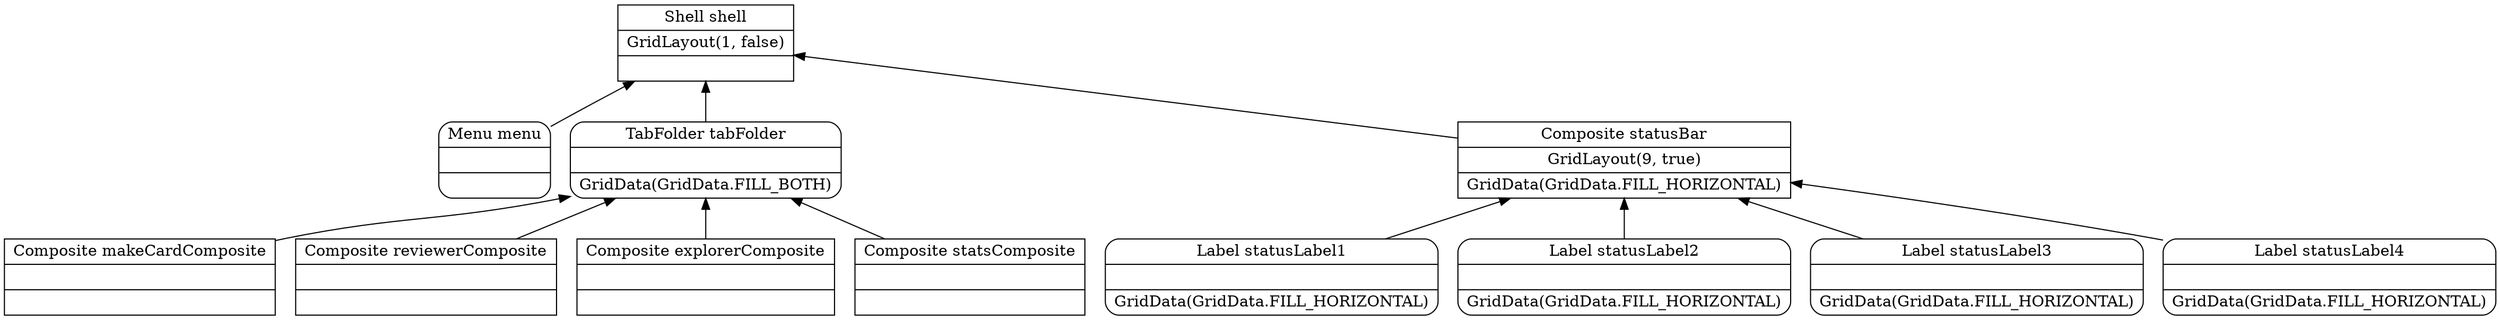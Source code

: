 digraph MainWindow {
    rankdir = BT;

    node [shape = record];

    sh [ label = "{Shell shell|GridLayout(1, false)|}" ];
    me [ shape = Mrecord, label = "{Menu menu||}" ];
    tf [ shape = Mrecord, label = "{TabFolder tabFolder||GridData(GridData.FILL_BOTH)}" ];
    cs [ label = "{Composite statusBar|GridLayout(9, true)|GridData(GridData.FILL_HORIZONTAL)}" ];
    c1 [ label = "{Composite makeCardComposite||}" ];
    c2 [ label = "{Composite reviewerComposite||}" ];
    c3 [ label = "{Composite explorerComposite||}" ];
    c4 [ label = "{Composite statsComposite||}" ];
    l1 [ shape = Mrecord, label = "{Label statusLabel1||GridData(GridData.FILL_HORIZONTAL)}" ];
    l2 [ shape = Mrecord, label = "{Label statusLabel2||GridData(GridData.FILL_HORIZONTAL)}" ];
    l3 [ shape = Mrecord, label = "{Label statusLabel3||GridData(GridData.FILL_HORIZONTAL)}" ];
    l4 [ shape = Mrecord, label = "{Label statusLabel4||GridData(GridData.FILL_HORIZONTAL)}" ];

    me -> sh;
    tf -> sh;
    cs -> sh;
    c1 -> tf;
    c2 -> tf;
    c3 -> tf;
    c4 -> tf;
    l1 -> cs;
    l2 -> cs;
    l3 -> cs;
    l4 -> cs;
}
